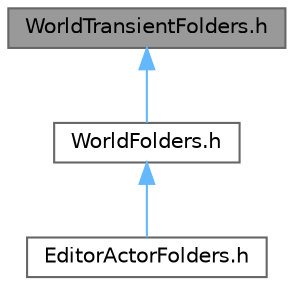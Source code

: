 digraph "WorldTransientFolders.h"
{
 // INTERACTIVE_SVG=YES
 // LATEX_PDF_SIZE
  bgcolor="transparent";
  edge [fontname=Helvetica,fontsize=10,labelfontname=Helvetica,labelfontsize=10];
  node [fontname=Helvetica,fontsize=10,shape=box,height=0.2,width=0.4];
  Node1 [id="Node000001",label="WorldTransientFolders.h",height=0.2,width=0.4,color="gray40", fillcolor="grey60", style="filled", fontcolor="black",tooltip=" "];
  Node1 -> Node2 [id="edge1_Node000001_Node000002",dir="back",color="steelblue1",style="solid",tooltip=" "];
  Node2 [id="Node000002",label="WorldFolders.h",height=0.2,width=0.4,color="grey40", fillcolor="white", style="filled",URL="$dc/dc2/WorldFolders_8h.html",tooltip=" "];
  Node2 -> Node3 [id="edge2_Node000002_Node000003",dir="back",color="steelblue1",style="solid",tooltip=" "];
  Node3 [id="Node000003",label="EditorActorFolders.h",height=0.2,width=0.4,color="grey40", fillcolor="white", style="filled",URL="$d9/dc1/EditorActorFolders_8h.html",tooltip=" "];
}
